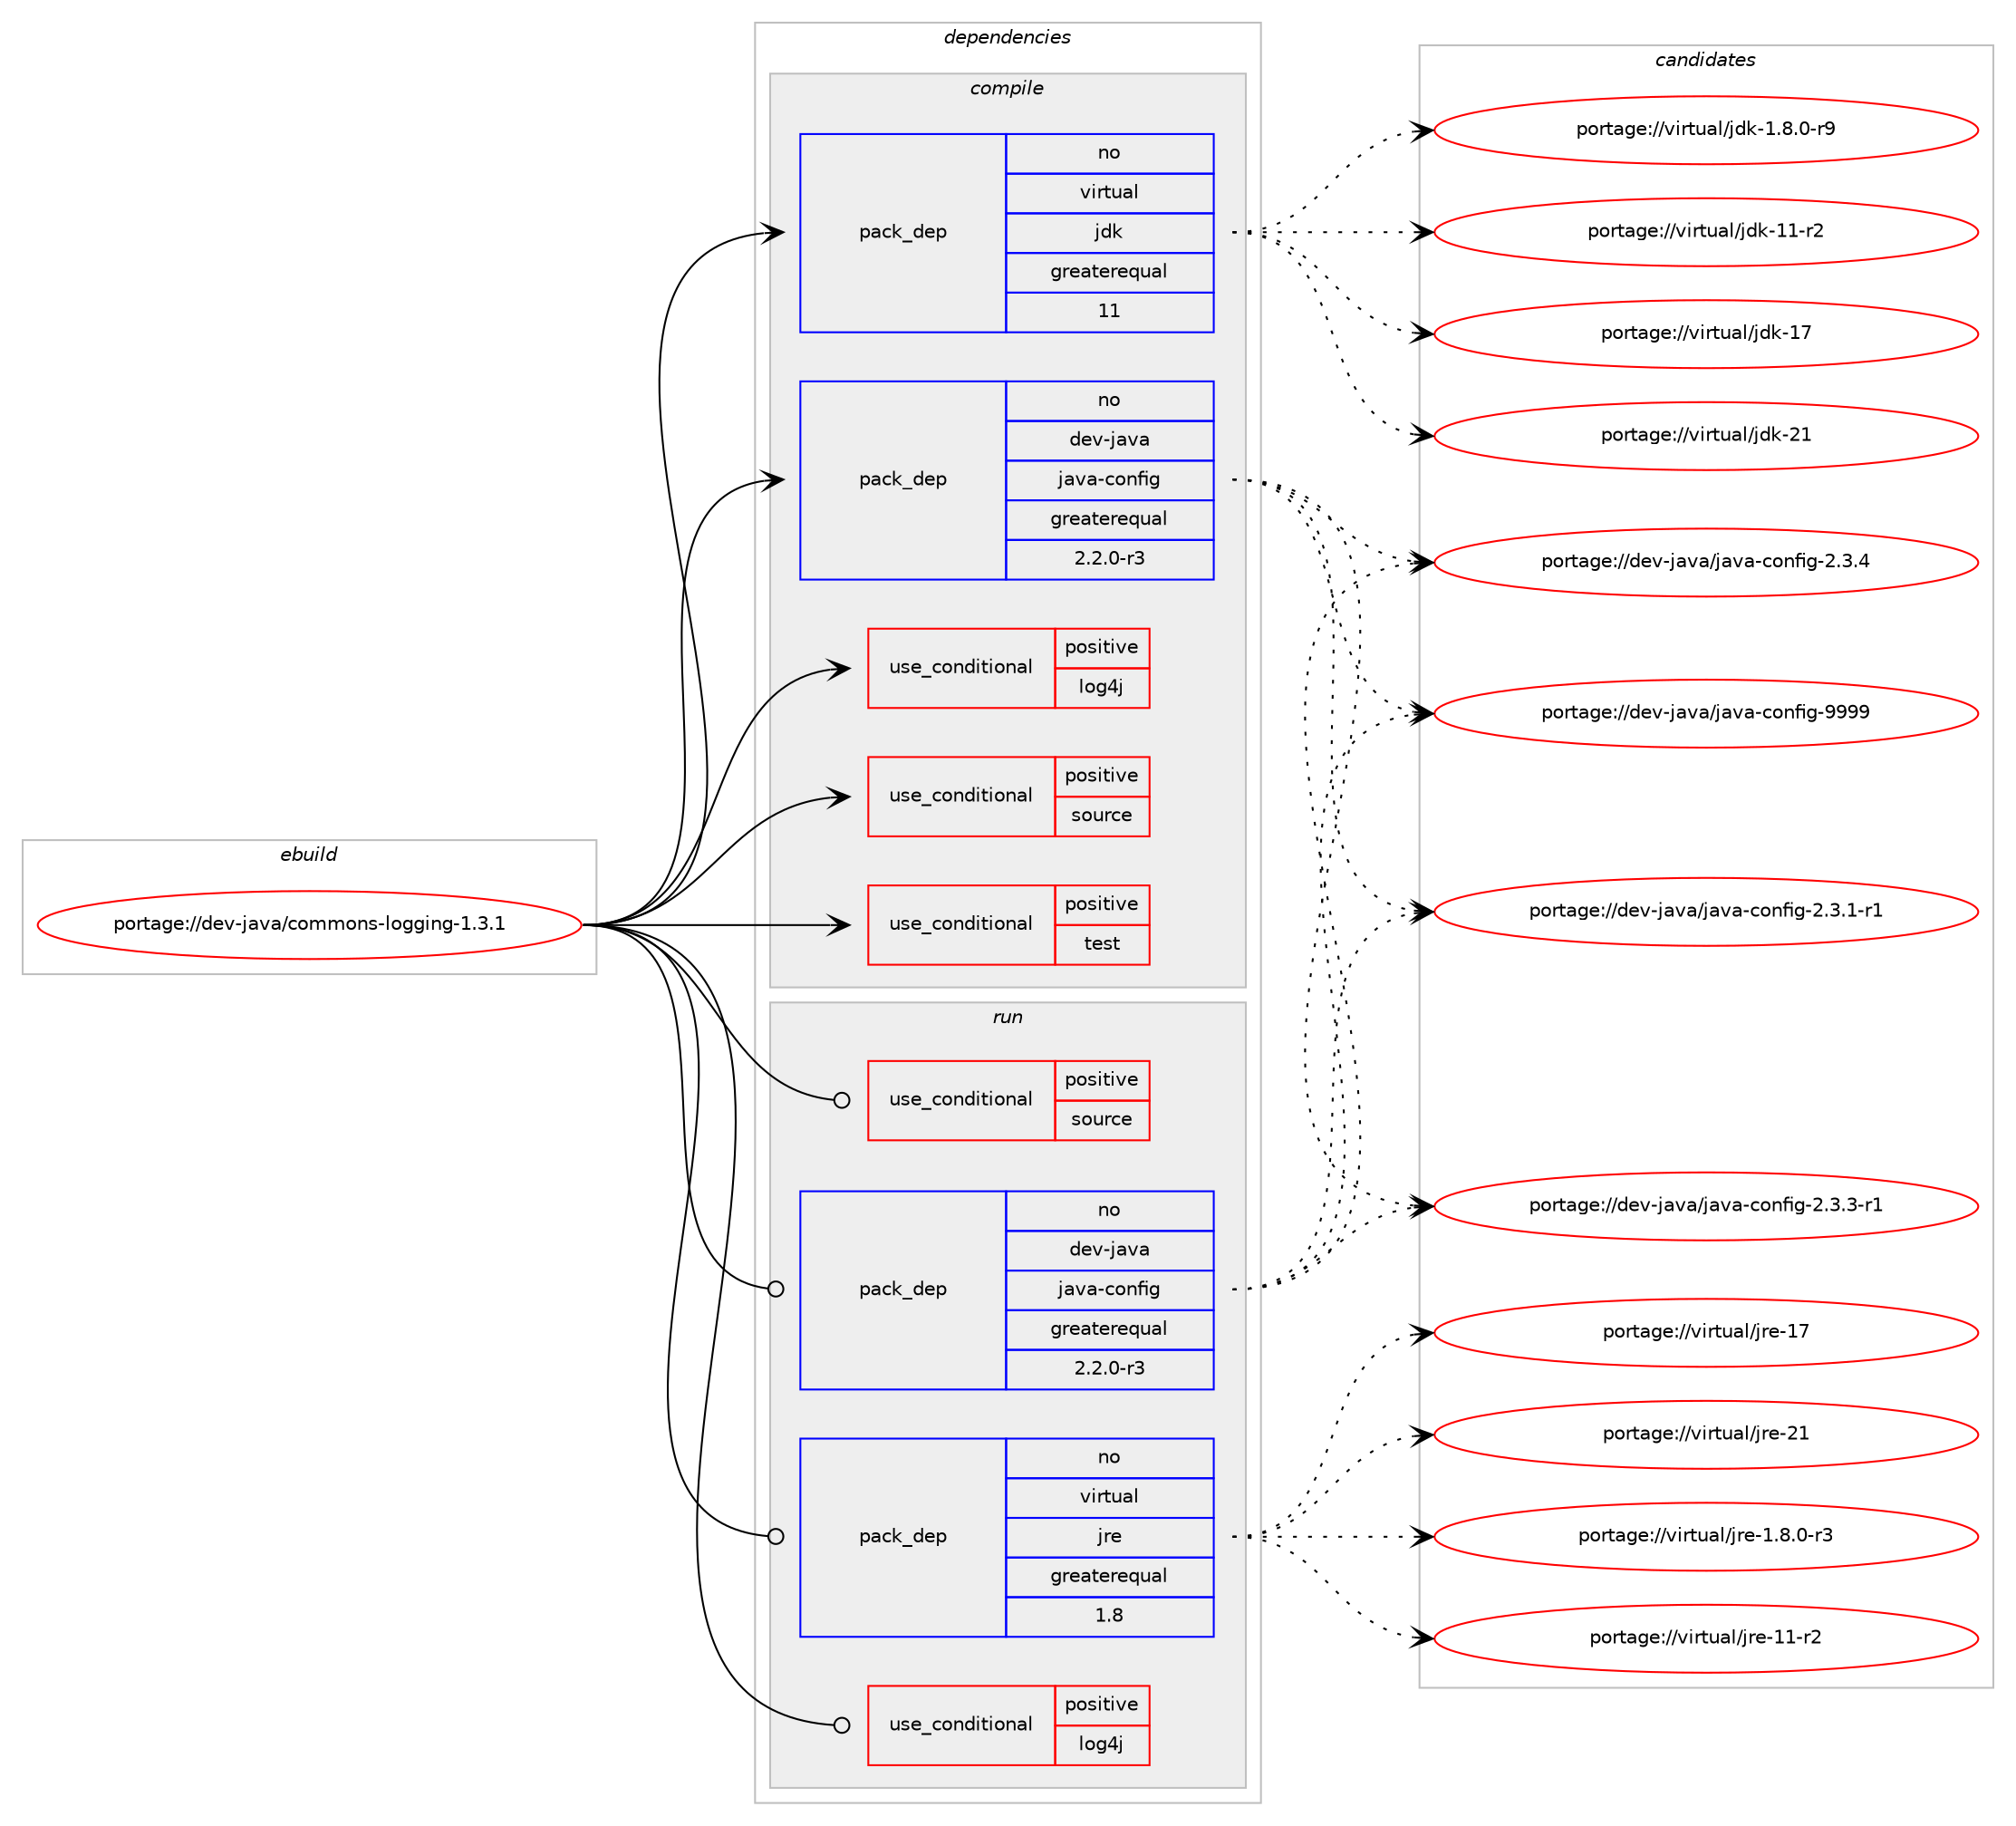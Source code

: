 digraph prolog {

# *************
# Graph options
# *************

newrank=true;
concentrate=true;
compound=true;
graph [rankdir=LR,fontname=Helvetica,fontsize=10,ranksep=1.5];#, ranksep=2.5, nodesep=0.2];
edge  [arrowhead=vee];
node  [fontname=Helvetica,fontsize=10];

# **********
# The ebuild
# **********

subgraph cluster_leftcol {
color=gray;
rank=same;
label=<<i>ebuild</i>>;
id [label="portage://dev-java/commons-logging-1.3.1", color=red, width=4, href="../dev-java/commons-logging-1.3.1.svg"];
}

# ****************
# The dependencies
# ****************

subgraph cluster_midcol {
color=gray;
label=<<i>dependencies</i>>;
subgraph cluster_compile {
fillcolor="#eeeeee";
style=filled;
label=<<i>compile</i>>;
subgraph cond20989 {
dependency47253 [label=<<TABLE BORDER="0" CELLBORDER="1" CELLSPACING="0" CELLPADDING="4"><TR><TD ROWSPAN="3" CELLPADDING="10">use_conditional</TD></TR><TR><TD>positive</TD></TR><TR><TD>log4j</TD></TR></TABLE>>, shape=none, color=red];
# *** BEGIN UNKNOWN DEPENDENCY TYPE (TODO) ***
# dependency47253 -> package_dependency(portage://dev-java/commons-logging-1.3.1,install,no,dev-java,log4j-12-api,none,[,,],[slot(2)],[])
# *** END UNKNOWN DEPENDENCY TYPE (TODO) ***

# *** BEGIN UNKNOWN DEPENDENCY TYPE (TODO) ***
# dependency47253 -> package_dependency(portage://dev-java/commons-logging-1.3.1,install,no,dev-java,log4j-api,none,[,,],[slot(2)],[])
# *** END UNKNOWN DEPENDENCY TYPE (TODO) ***

}
id:e -> dependency47253:w [weight=20,style="solid",arrowhead="vee"];
subgraph cond20990 {
dependency47254 [label=<<TABLE BORDER="0" CELLBORDER="1" CELLSPACING="0" CELLPADDING="4"><TR><TD ROWSPAN="3" CELLPADDING="10">use_conditional</TD></TR><TR><TD>positive</TD></TR><TR><TD>source</TD></TR></TABLE>>, shape=none, color=red];
# *** BEGIN UNKNOWN DEPENDENCY TYPE (TODO) ***
# dependency47254 -> package_dependency(portage://dev-java/commons-logging-1.3.1,install,no,app-arch,zip,none,[,,],[],[])
# *** END UNKNOWN DEPENDENCY TYPE (TODO) ***

}
id:e -> dependency47254:w [weight=20,style="solid",arrowhead="vee"];
subgraph cond20991 {
dependency47255 [label=<<TABLE BORDER="0" CELLBORDER="1" CELLSPACING="0" CELLPADDING="4"><TR><TD ROWSPAN="3" CELLPADDING="10">use_conditional</TD></TR><TR><TD>positive</TD></TR><TR><TD>test</TD></TR></TABLE>>, shape=none, color=red];
# *** BEGIN UNKNOWN DEPENDENCY TYPE (TODO) ***
# dependency47255 -> package_dependency(portage://dev-java/commons-logging-1.3.1,install,no,dev-java,junit,none,[,,],[slot(4)],[])
# *** END UNKNOWN DEPENDENCY TYPE (TODO) ***

}
id:e -> dependency47255:w [weight=20,style="solid",arrowhead="vee"];
# *** BEGIN UNKNOWN DEPENDENCY TYPE (TODO) ***
# id -> package_dependency(portage://dev-java/commons-logging-1.3.1,install,no,dev-java,jakarta-servlet-api,none,[,,],[slot(4)],[])
# *** END UNKNOWN DEPENDENCY TYPE (TODO) ***

subgraph pack25240 {
dependency47256 [label=<<TABLE BORDER="0" CELLBORDER="1" CELLSPACING="0" CELLPADDING="4" WIDTH="220"><TR><TD ROWSPAN="6" CELLPADDING="30">pack_dep</TD></TR><TR><TD WIDTH="110">no</TD></TR><TR><TD>dev-java</TD></TR><TR><TD>java-config</TD></TR><TR><TD>greaterequal</TD></TR><TR><TD>2.2.0-r3</TD></TR></TABLE>>, shape=none, color=blue];
}
id:e -> dependency47256:w [weight=20,style="solid",arrowhead="vee"];
# *** BEGIN UNKNOWN DEPENDENCY TYPE (TODO) ***
# id -> package_dependency(portage://dev-java/commons-logging-1.3.1,install,no,dev-java,slf4j-api,none,[,,],[slot(0)],[])
# *** END UNKNOWN DEPENDENCY TYPE (TODO) ***

subgraph pack25241 {
dependency47257 [label=<<TABLE BORDER="0" CELLBORDER="1" CELLSPACING="0" CELLPADDING="4" WIDTH="220"><TR><TD ROWSPAN="6" CELLPADDING="30">pack_dep</TD></TR><TR><TD WIDTH="110">no</TD></TR><TR><TD>virtual</TD></TR><TR><TD>jdk</TD></TR><TR><TD>greaterequal</TD></TR><TR><TD>11</TD></TR></TABLE>>, shape=none, color=blue];
}
id:e -> dependency47257:w [weight=20,style="solid",arrowhead="vee"];
}
subgraph cluster_compileandrun {
fillcolor="#eeeeee";
style=filled;
label=<<i>compile and run</i>>;
}
subgraph cluster_run {
fillcolor="#eeeeee";
style=filled;
label=<<i>run</i>>;
subgraph cond20992 {
dependency47258 [label=<<TABLE BORDER="0" CELLBORDER="1" CELLSPACING="0" CELLPADDING="4"><TR><TD ROWSPAN="3" CELLPADDING="10">use_conditional</TD></TR><TR><TD>positive</TD></TR><TR><TD>log4j</TD></TR></TABLE>>, shape=none, color=red];
# *** BEGIN UNKNOWN DEPENDENCY TYPE (TODO) ***
# dependency47258 -> package_dependency(portage://dev-java/commons-logging-1.3.1,run,no,dev-java,log4j-12-api,none,[,,],[slot(2)],[])
# *** END UNKNOWN DEPENDENCY TYPE (TODO) ***

# *** BEGIN UNKNOWN DEPENDENCY TYPE (TODO) ***
# dependency47258 -> package_dependency(portage://dev-java/commons-logging-1.3.1,run,no,dev-java,log4j-api,none,[,,],[slot(2)],[])
# *** END UNKNOWN DEPENDENCY TYPE (TODO) ***

}
id:e -> dependency47258:w [weight=20,style="solid",arrowhead="odot"];
subgraph cond20993 {
dependency47259 [label=<<TABLE BORDER="0" CELLBORDER="1" CELLSPACING="0" CELLPADDING="4"><TR><TD ROWSPAN="3" CELLPADDING="10">use_conditional</TD></TR><TR><TD>positive</TD></TR><TR><TD>source</TD></TR></TABLE>>, shape=none, color=red];
# *** BEGIN UNKNOWN DEPENDENCY TYPE (TODO) ***
# dependency47259 -> package_dependency(portage://dev-java/commons-logging-1.3.1,run,no,app-arch,zip,none,[,,],[],[])
# *** END UNKNOWN DEPENDENCY TYPE (TODO) ***

}
id:e -> dependency47259:w [weight=20,style="solid",arrowhead="odot"];
# *** BEGIN UNKNOWN DEPENDENCY TYPE (TODO) ***
# id -> package_dependency(portage://dev-java/commons-logging-1.3.1,run,no,dev-java,jakarta-servlet-api,none,[,,],[slot(4)],[])
# *** END UNKNOWN DEPENDENCY TYPE (TODO) ***

subgraph pack25242 {
dependency47260 [label=<<TABLE BORDER="0" CELLBORDER="1" CELLSPACING="0" CELLPADDING="4" WIDTH="220"><TR><TD ROWSPAN="6" CELLPADDING="30">pack_dep</TD></TR><TR><TD WIDTH="110">no</TD></TR><TR><TD>dev-java</TD></TR><TR><TD>java-config</TD></TR><TR><TD>greaterequal</TD></TR><TR><TD>2.2.0-r3</TD></TR></TABLE>>, shape=none, color=blue];
}
id:e -> dependency47260:w [weight=20,style="solid",arrowhead="odot"];
# *** BEGIN UNKNOWN DEPENDENCY TYPE (TODO) ***
# id -> package_dependency(portage://dev-java/commons-logging-1.3.1,run,no,dev-java,slf4j-api,none,[,,],[slot(0)],[])
# *** END UNKNOWN DEPENDENCY TYPE (TODO) ***

subgraph pack25243 {
dependency47261 [label=<<TABLE BORDER="0" CELLBORDER="1" CELLSPACING="0" CELLPADDING="4" WIDTH="220"><TR><TD ROWSPAN="6" CELLPADDING="30">pack_dep</TD></TR><TR><TD WIDTH="110">no</TD></TR><TR><TD>virtual</TD></TR><TR><TD>jre</TD></TR><TR><TD>greaterequal</TD></TR><TR><TD>1.8</TD></TR></TABLE>>, shape=none, color=blue];
}
id:e -> dependency47261:w [weight=20,style="solid",arrowhead="odot"];
}
}

# **************
# The candidates
# **************

subgraph cluster_choices {
rank=same;
color=gray;
label=<<i>candidates</i>>;

subgraph choice25240 {
color=black;
nodesep=1;
choice10010111845106971189747106971189745991111101021051034550465146494511449 [label="portage://dev-java/java-config-2.3.1-r1", color=red, width=4,href="../dev-java/java-config-2.3.1-r1.svg"];
choice10010111845106971189747106971189745991111101021051034550465146514511449 [label="portage://dev-java/java-config-2.3.3-r1", color=red, width=4,href="../dev-java/java-config-2.3.3-r1.svg"];
choice1001011184510697118974710697118974599111110102105103455046514652 [label="portage://dev-java/java-config-2.3.4", color=red, width=4,href="../dev-java/java-config-2.3.4.svg"];
choice10010111845106971189747106971189745991111101021051034557575757 [label="portage://dev-java/java-config-9999", color=red, width=4,href="../dev-java/java-config-9999.svg"];
dependency47256:e -> choice10010111845106971189747106971189745991111101021051034550465146494511449:w [style=dotted,weight="100"];
dependency47256:e -> choice10010111845106971189747106971189745991111101021051034550465146514511449:w [style=dotted,weight="100"];
dependency47256:e -> choice1001011184510697118974710697118974599111110102105103455046514652:w [style=dotted,weight="100"];
dependency47256:e -> choice10010111845106971189747106971189745991111101021051034557575757:w [style=dotted,weight="100"];
}
subgraph choice25241 {
color=black;
nodesep=1;
choice11810511411611797108471061001074549465646484511457 [label="portage://virtual/jdk-1.8.0-r9", color=red, width=4,href="../virtual/jdk-1.8.0-r9.svg"];
choice11810511411611797108471061001074549494511450 [label="portage://virtual/jdk-11-r2", color=red, width=4,href="../virtual/jdk-11-r2.svg"];
choice1181051141161179710847106100107454955 [label="portage://virtual/jdk-17", color=red, width=4,href="../virtual/jdk-17.svg"];
choice1181051141161179710847106100107455049 [label="portage://virtual/jdk-21", color=red, width=4,href="../virtual/jdk-21.svg"];
dependency47257:e -> choice11810511411611797108471061001074549465646484511457:w [style=dotted,weight="100"];
dependency47257:e -> choice11810511411611797108471061001074549494511450:w [style=dotted,weight="100"];
dependency47257:e -> choice1181051141161179710847106100107454955:w [style=dotted,weight="100"];
dependency47257:e -> choice1181051141161179710847106100107455049:w [style=dotted,weight="100"];
}
subgraph choice25242 {
color=black;
nodesep=1;
choice10010111845106971189747106971189745991111101021051034550465146494511449 [label="portage://dev-java/java-config-2.3.1-r1", color=red, width=4,href="../dev-java/java-config-2.3.1-r1.svg"];
choice10010111845106971189747106971189745991111101021051034550465146514511449 [label="portage://dev-java/java-config-2.3.3-r1", color=red, width=4,href="../dev-java/java-config-2.3.3-r1.svg"];
choice1001011184510697118974710697118974599111110102105103455046514652 [label="portage://dev-java/java-config-2.3.4", color=red, width=4,href="../dev-java/java-config-2.3.4.svg"];
choice10010111845106971189747106971189745991111101021051034557575757 [label="portage://dev-java/java-config-9999", color=red, width=4,href="../dev-java/java-config-9999.svg"];
dependency47260:e -> choice10010111845106971189747106971189745991111101021051034550465146494511449:w [style=dotted,weight="100"];
dependency47260:e -> choice10010111845106971189747106971189745991111101021051034550465146514511449:w [style=dotted,weight="100"];
dependency47260:e -> choice1001011184510697118974710697118974599111110102105103455046514652:w [style=dotted,weight="100"];
dependency47260:e -> choice10010111845106971189747106971189745991111101021051034557575757:w [style=dotted,weight="100"];
}
subgraph choice25243 {
color=black;
nodesep=1;
choice11810511411611797108471061141014549465646484511451 [label="portage://virtual/jre-1.8.0-r3", color=red, width=4,href="../virtual/jre-1.8.0-r3.svg"];
choice11810511411611797108471061141014549494511450 [label="portage://virtual/jre-11-r2", color=red, width=4,href="../virtual/jre-11-r2.svg"];
choice1181051141161179710847106114101454955 [label="portage://virtual/jre-17", color=red, width=4,href="../virtual/jre-17.svg"];
choice1181051141161179710847106114101455049 [label="portage://virtual/jre-21", color=red, width=4,href="../virtual/jre-21.svg"];
dependency47261:e -> choice11810511411611797108471061141014549465646484511451:w [style=dotted,weight="100"];
dependency47261:e -> choice11810511411611797108471061141014549494511450:w [style=dotted,weight="100"];
dependency47261:e -> choice1181051141161179710847106114101454955:w [style=dotted,weight="100"];
dependency47261:e -> choice1181051141161179710847106114101455049:w [style=dotted,weight="100"];
}
}

}
